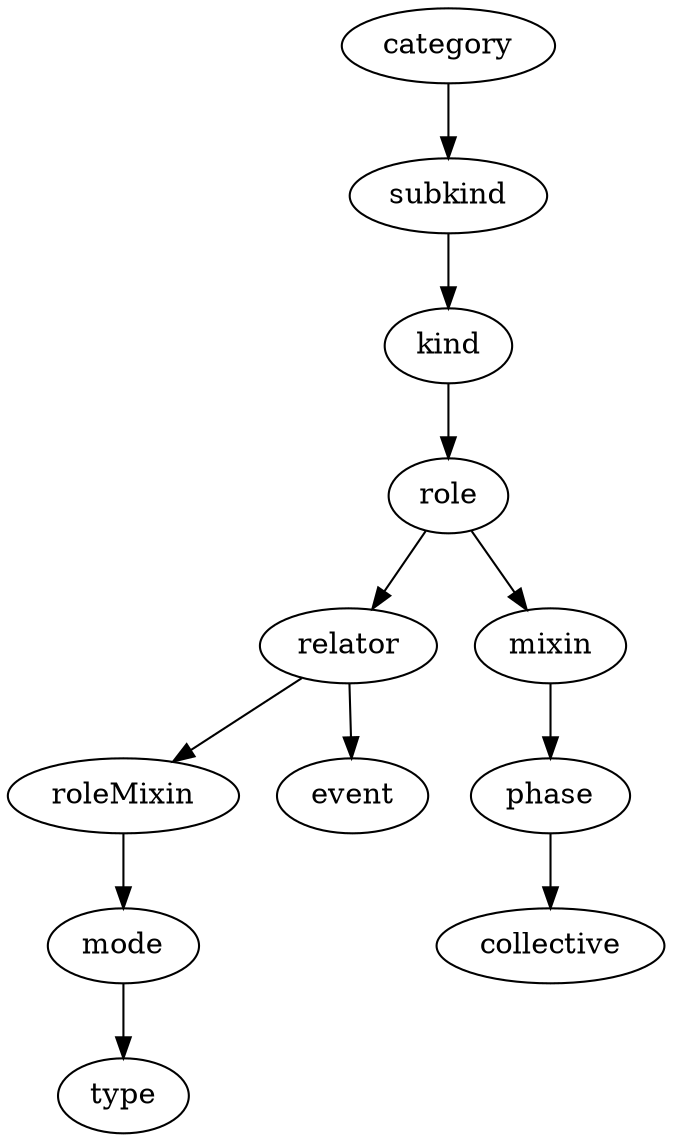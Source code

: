 strict digraph  {
category;
subkind;
kind;
role;
relator;
mixin;
roleMixin;
event;
mode;
type;
phase;
collective;
category -> subkind;
subkind -> kind;
kind -> role;
role -> relator;
role -> mixin;
relator -> roleMixin;
relator -> event;
mixin -> phase;
roleMixin -> mode;
mode -> type;
phase -> collective;
}
